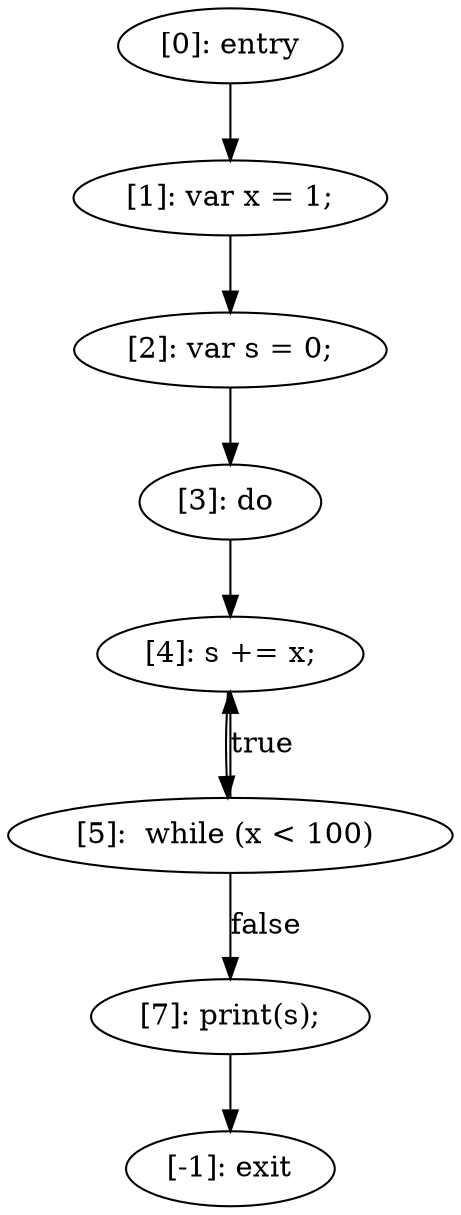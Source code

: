 digraph {
"0" [label="[4]: s += x;\n"] 
"1" [label="[7]: print(s);\n"] 
"2" [label="[-1]: exit"] 
"3" [label="[5]:  while (x < 100) "] 
"4" [label="[2]: var s = 0;\n"] 
"5" [label="[0]: entry"] 
"6" [label="[3]: do "] 
"7" [label="[1]: var x = 1;\n"] 
"0" -> "3" [label=""] 
"1" -> "2" [label=""] 
"3" -> "1" [label="false"] 
"3" -> "0" [label="true"] 
"4" -> "6" [label=""] 
"5" -> "7" [label=""] 
"6" -> "0" [label=""] 
"7" -> "4" [label=""] 
}
